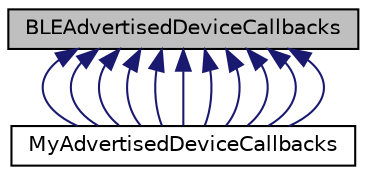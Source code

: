 digraph "BLEAdvertisedDeviceCallbacks"
{
  edge [fontname="Helvetica",fontsize="10",labelfontname="Helvetica",labelfontsize="10"];
  node [fontname="Helvetica",fontsize="10",shape=record];
  Node0 [label="BLEAdvertisedDeviceCallbacks",height=0.2,width=0.4,color="black", fillcolor="grey75", style="filled", fontcolor="black"];
  Node0 -> Node1 [dir="back",color="midnightblue",fontsize="10",style="solid",fontname="Helvetica"];
  Node1 [label="MyAdvertisedDeviceCallbacks",height=0.2,width=0.4,color="black", fillcolor="white", style="filled",URL="$class_my_advertised_device_callbacks.html"];
  Node0 -> Node1 [dir="back",color="midnightblue",fontsize="10",style="solid",fontname="Helvetica"];
  Node0 -> Node1 [dir="back",color="midnightblue",fontsize="10",style="solid",fontname="Helvetica"];
  Node0 -> Node1 [dir="back",color="midnightblue",fontsize="10",style="solid",fontname="Helvetica"];
  Node0 -> Node1 [dir="back",color="midnightblue",fontsize="10",style="solid",fontname="Helvetica"];
  Node0 -> Node1 [dir="back",color="midnightblue",fontsize="10",style="solid",fontname="Helvetica"];
  Node0 -> Node1 [dir="back",color="midnightblue",fontsize="10",style="solid",fontname="Helvetica"];
  Node0 -> Node1 [dir="back",color="midnightblue",fontsize="10",style="solid",fontname="Helvetica"];
  Node0 -> Node1 [dir="back",color="midnightblue",fontsize="10",style="solid",fontname="Helvetica"];
  Node0 -> Node1 [dir="back",color="midnightblue",fontsize="10",style="solid",fontname="Helvetica"];
  Node0 -> Node1 [dir="back",color="midnightblue",fontsize="10",style="solid",fontname="Helvetica"];
}
